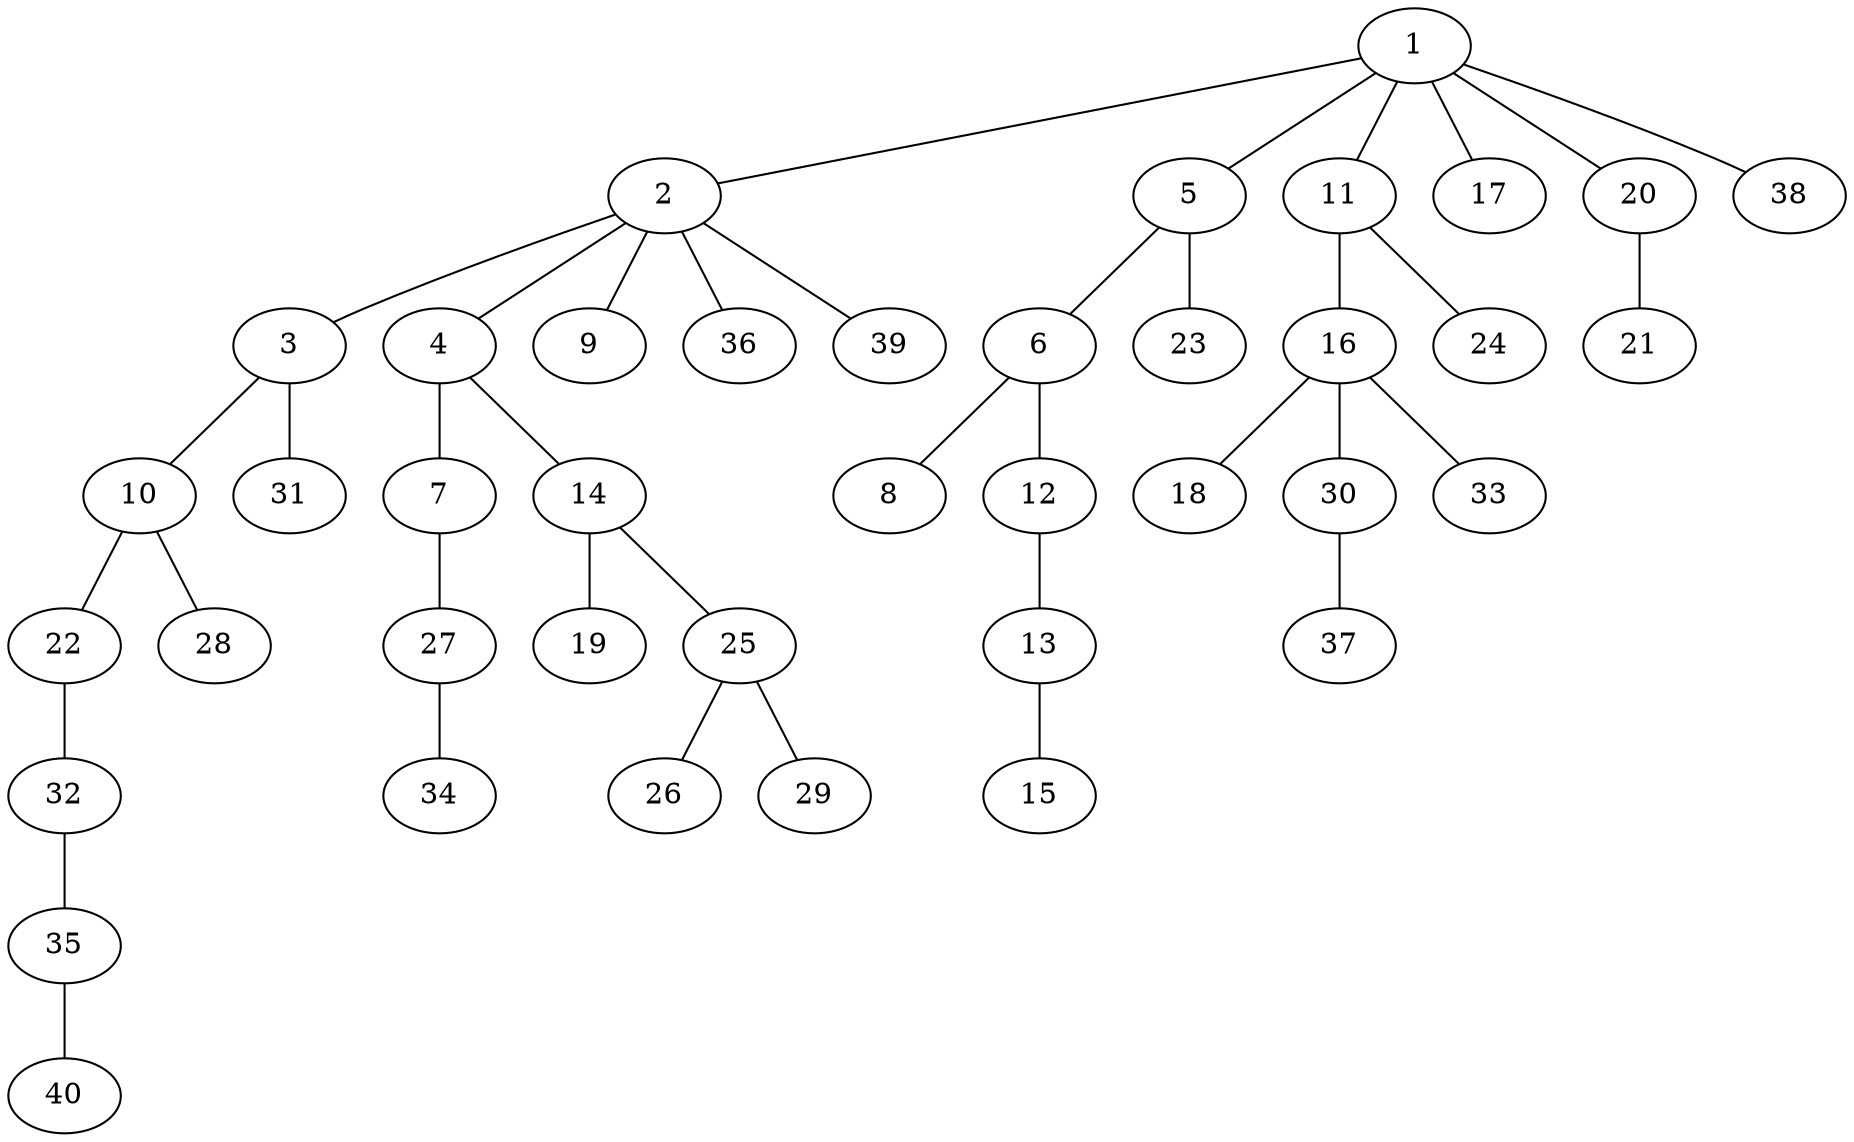 graph graphname {1--2
1--5
1--11
1--17
1--20
1--38
2--3
2--4
2--9
2--36
2--39
3--10
3--31
4--7
4--14
5--6
5--23
6--8
6--12
7--27
10--22
10--28
11--16
11--24
12--13
13--15
14--19
14--25
16--18
16--30
16--33
20--21
22--32
25--26
25--29
27--34
30--37
32--35
35--40
}